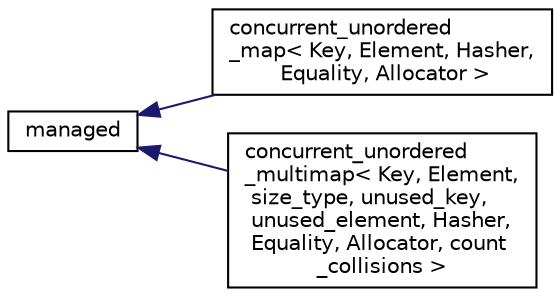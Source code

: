 digraph "Graphical Class Hierarchy"
{
 // LATEX_PDF_SIZE
  edge [fontname="Helvetica",fontsize="10",labelfontname="Helvetica",labelfontsize="10"];
  node [fontname="Helvetica",fontsize="10",shape=record];
  rankdir="LR";
  Node0 [label="managed",height=0.2,width=0.4,color="black", fillcolor="white", style="filled",URL="$structmanaged.html",tooltip=" "];
  Node0 -> Node1 [dir="back",color="midnightblue",fontsize="10",style="solid",fontname="Helvetica"];
  Node1 [label="concurrent_unordered\l_map\< Key, Element, Hasher,\l Equality, Allocator \>",height=0.2,width=0.4,color="black", fillcolor="white", style="filled",URL="$classconcurrent__unordered__map.html",tooltip=" "];
  Node0 -> Node2 [dir="back",color="midnightblue",fontsize="10",style="solid",fontname="Helvetica"];
  Node2 [label="concurrent_unordered\l_multimap\< Key, Element,\l size_type, unused_key,\l unused_element, Hasher,\l Equality, Allocator, count\l_collisions \>",height=0.2,width=0.4,color="black", fillcolor="white", style="filled",URL="$classconcurrent__unordered__multimap.html",tooltip=" "];
}
